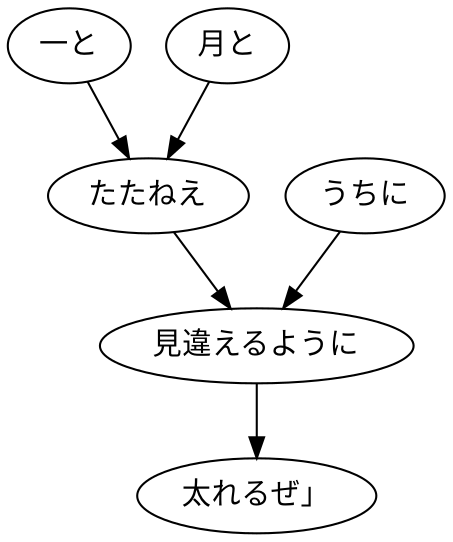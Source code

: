 digraph graph225 {
	node0 [label="一と"];
	node1 [label="月と"];
	node2 [label="たたねえ"];
	node3 [label="うちに"];
	node4 [label="見違えるように"];
	node5 [label="太れるぜ」"];
	node0 -> node2;
	node1 -> node2;
	node2 -> node4;
	node3 -> node4;
	node4 -> node5;
}
